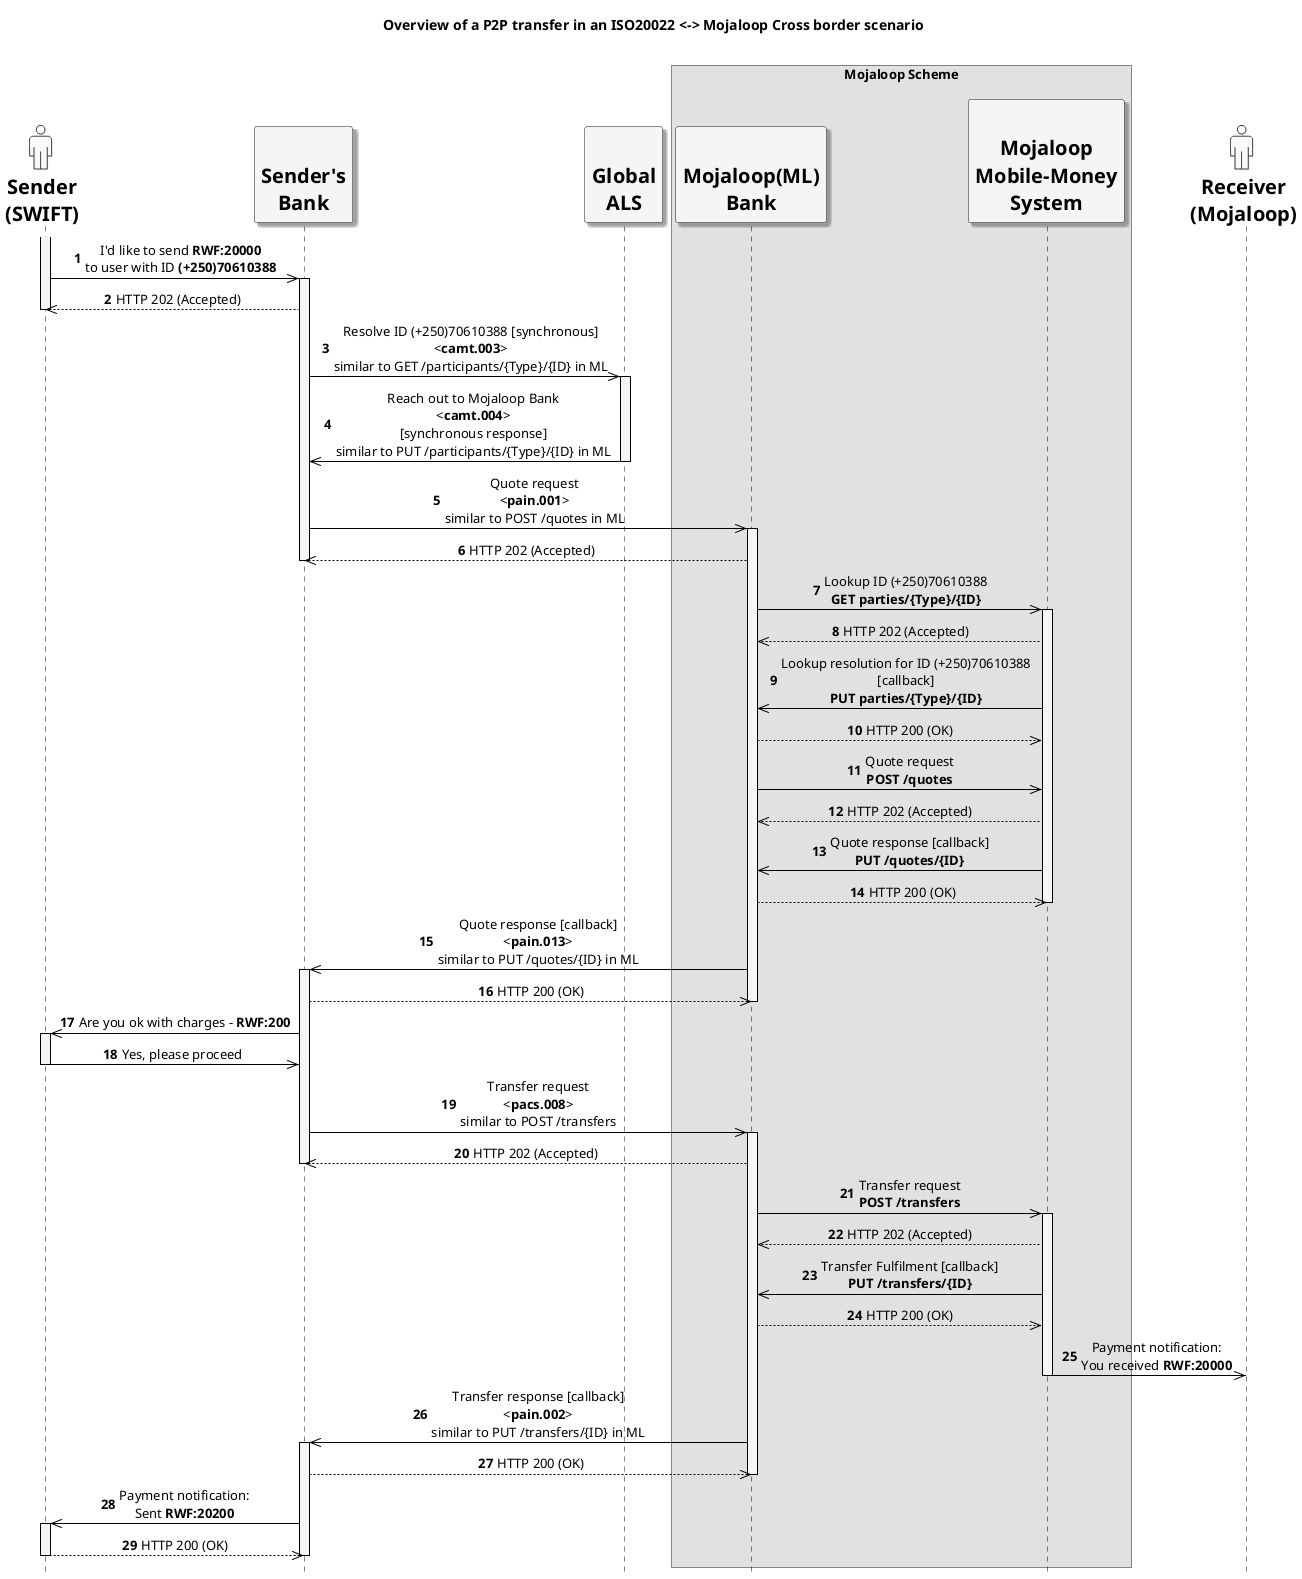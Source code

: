 /'*****
License
--------------
Copyright © 2020 Mojaloop Foundation

The Mojaloop files are made available by the Mojaloop Foundation under the Apache License, Version 2.0
(the "License") and you may not use these files except in compliance with the [License](http://www.apache.org/licenses/LICENSE-2.0). 

You may obtain a copy of the License at [http://www.apache.org/licenses/LICENSE-2.0](http://www.apache.org/licenses/LICENSE-2.0)

Unless required by applicable law or agreed to in writing, the Mojaloop files are distributed on an "AS IS" BASIS, WITHOUT WARRANTIES OR CONDITIONS OF ANY KIND, either express or implied. See the License for the specific language governing permissions and limitations under the [License](http://www.apache.org/licenses/LICENSE-2.0).
--------------
This is the official list of the Mojaloop project contributors for this file.
Names of the original copyright holders (individuals or organizations)
should be listed with a '*' in the first column. People who have
contributed from an organization can be listed under the organization
that actually holds the copyright for their contributions (see the
Gates Foundation organization for an example). Those individuals should have
their names indented and be marked with a '-'. Email address can be added
optionally within square brackets <email>.
* Gates Foundation

- Name Surname <name.surname@gatesfoundation.com>

- Sam Kummary <sam@modusbox.com>
--------------
******'/

@startuml
autonumber

' define actor image
sprite $actor [25x48/16] {
  0000000000010000000000000
  0000000006CAC910000000000
  0000000095101292000000000
  0000000651000119000000000
  0000000B10000018400000000
  0000001A10000016600000000
  0000000B10000017510000000
  000000083100001A210000000
  0000000191000176110000000
  000000003A866A61100000000
  0000000000466211100000000
  0003333333334443333310000
  0088888888888888888892000
  0821111111111111111118200
  8311111111111111111111A00
  A111111111111111111111A20
  A111111111111111111111A20
  A111111111111111111111A20
  A111111111111111111111A20
  A111111111111111111111A20
  A111111111111111111111A20
  A111111111111111111111A20
  A111111111111111111111A20
  A111551111111111138111A20
  A111661111111111139111A20
  A211661111111111139111A20
  A211661111111111139111A20
  A211661111161111139111A20
  A2116611111A2111139111A20
  A2116611111A2111139111A20
  A2116611111A2111139111A20
  A7669611111A211113A666B20
  36669611111A211113A666610
  00016611111A2111139111110
  00006611111A2111139100000
  00006611111A2111139100000
  00006611111A2111139100000
  00006611111A2111139100000
  00006611111A2111139100000
  00006611111A2111139100000
  00006611111A2111139100000
  00006611111A2111139100000
  00006611111A2111139100000
  00006611111A2111139100000
  00006966666B7666679100000
  0000266666666666664100000
  0000000111111111111100000
  0000000000000000000000000
}

' declaring skinparam
skinparam sequenceMessageAlign center
skinparam shadowing false
skinparam defaultFontName Verdana
skinparam monochrome true
skinparam SequenceLifeLineBackgroundColor WhiteSmoke
skinparam SequenceLifeLineBorderColor Black
skinparam ActorFontStyle Bold
skinparam ActorFontSize 20
skinparam ParticipantFontStyle Bold
skinparam ParticipantFontSize 20
skinparam ParticipantBackgroundColor WhiteSmoke
skinparam ArrowColor Black

skinparam actor {
  Bordercolor none
  Backgroundcolor none
  shadowing false
}

skinparam participant {
  shadowing true
}

hide footbox

' declare title
' title P2P in a ISO20022 <-> Mojaloop Cross network scenario: Overview

' Actor Keys:
' participant - SendersBank, MojaloopBank, MLMMSystem and GALS
' actor - Sender/Receiver

' declare actors
actor "<$actor>\nSender\n(SWIFT)" as Sender
participant "\nSender's\nBank" as SendersBank
participant "\nGlobal\nALS" as GALS
box "Mojaloop Scheme" #yellow
participant "\nMojaloop(ML)\nBank" as MojaloopBank
participant "\nMojaloop\nMobile-Money\nSystem" as MLMMSystem
end box
actor "<$actor>\nReceiver\n(Mojaloop)" as Receiver

title **Overview of a P2P transfer in an ISO20022 <-> Mojaloop Cross border scenario**\n

' start flow
activate Sender
Sender ->> SendersBank: I'd like to send **RWF:20000**\nto user with ID **(+250)70610388**
activate SendersBank
Sender <<-- SendersBank: HTTP 202 (Accepted)
deactivate Sender
SendersBank ->> GALS: Resolve ID (+250)70610388 [synchronous]\n<**camt.003**>\nsimilar to GET /participants/{Type}/{ID} in ML
activate GALS
SendersBank <<- GALS: Reach out to Mojaloop Bank\n<**camt.004**>\n[synchronous response]\nsimilar to PUT /participants/{Type}/{ID} in ML
deactivate GALS

SendersBank ->> MojaloopBank: Quote request\n<**pain.001**>\nsimilar to POST /quotes in ML
activate MojaloopBank
SendersBank <<-- MojaloopBank: HTTP 202 (Accepted)
deactivate SendersBank
MojaloopBank ->> MLMMSystem: Lookup ID (+250)70610388\n**GET parties/{Type}/{ID}**
activate MLMMSystem
MojaloopBank <<-- MLMMSystem: HTTP 202 (Accepted)
MojaloopBank <<- MLMMSystem: Lookup resolution for ID (+250)70610388\n[callback]\n**PUT parties/{Type}/{ID}**
MojaloopBank -->> MLMMSystem: HTTP 200 (OK)
MojaloopBank ->> MLMMSystem: Quote request\n**POST /quotes**
MojaloopBank <<-- MLMMSystem: HTTP 202 (Accepted)
MojaloopBank <<- MLMMSystem: Quote response [callback]\n**PUT /quotes/{ID}**
MojaloopBank -->> MLMMSystem: HTTP 200 (OK)
deactivate MLMMSystem
SendersBank <<- MojaloopBank: Quote response [callback]\n<**pain.013**>\nsimilar to PUT /quotes/{ID} in ML
activate SendersBank
SendersBank -->> MojaloopBank: HTTP 200 (OK)
deactivate MojaloopBank
Sender <<- SendersBank: Are you ok with charges - **RWF:200**
activate Sender
Sender ->> SendersBank: Yes, please proceed
deactivate Sender

SendersBank ->> MojaloopBank: Transfer request\n<**pacs.008**>\nsimilar to POST /transfers
activate MojaloopBank
SendersBank <<-- MojaloopBank: HTTP 202 (Accepted)
deactivate SendersBank
MojaloopBank ->> MLMMSystem: Transfer request\n**POST /transfers**
activate MLMMSystem
MojaloopBank <<-- MLMMSystem: HTTP 202 (Accepted)
MojaloopBank <<- MLMMSystem: Transfer Fulfilment [callback]\n**PUT /transfers/{ID}**
MojaloopBank -->> MLMMSystem: HTTP 200 (OK)
MLMMSystem ->> Receiver: Payment notification:\nYou received **RWF:20000**
deactivate MLMMSystem
SendersBank <<- MojaloopBank: Transfer response [callback]\n<**pain.002**>\nsimilar to PUT /transfers/{ID} in ML
activate SendersBank
SendersBank -->> MojaloopBank: HTTP 200 (OK)
deactivate MojaloopBank

Sender <<- SendersBank: Payment notification:\nSent **RWF:20200**
activate Sender
Sender -->> SendersBank: HTTP 200 (OK)
deactivate Sender
deactivate SendersBank
deactivate Sender

@enduml

